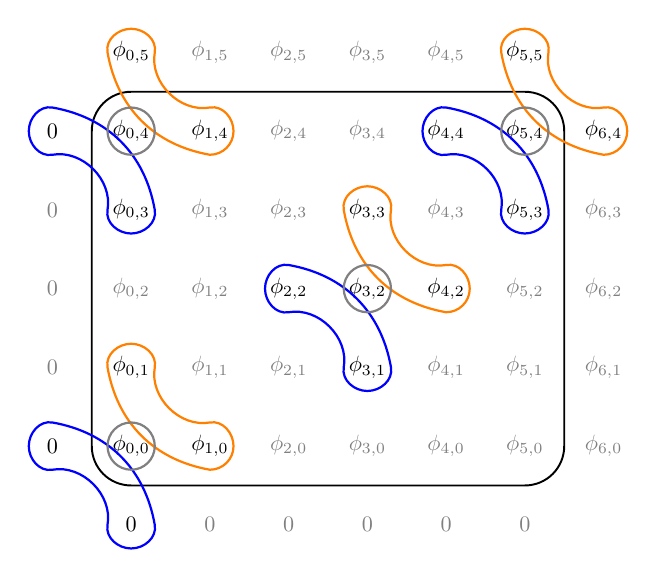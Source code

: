 \begin{tikzpicture}[%
    func/.style={scale=0.8,color=gray},
    zero/.style={scale=0.8,color=gray}]

    \node[zero, color=black] (v0m1) at (1,0) {$0$};
    \node[zero] (v1m1) at (2,0) {$0$};
    \node[zero] (v2m1) at (3,0) {$0$};
    \node[zero] (v3m1) at (4,0) {$0$};
    \node[zero] (v4m1) at (5,0) {$0$};
    \node[zero] (v5m1) at (6,0) {$0$};
    %\node[zero] (v6m1) at (7,0) {$0$};

    \node[zero, color=black] (vm10) at (0,1) {$0$};
    \node[zero] (vm11) at (0,2) {$0$};
    \node[zero] (vm12) at (0,3) {$0$};
    \node[zero] (vm13) at (0,4) {$0$};
    \node[zero, color=black] (vm14) at (0,5) {$0$};
    %\node[zero] (vm15) at (0,6) {$0$};

    \node[func, color=black] (v00) at (1,1) {$\phi_{0,0}$};
    \node[func, color=black] (v01) at (1,2) {$\phi_{0,1}$};
    \node[func] (v02) at (1,3) {$\phi_{0,2}$};
    \node[func, color=black] (v03) at (1,4) {$\phi_{0,3}$};
    \node[func, color=black] (v04) at (1,5) {$\phi_{0,4}$};
    \node[func, color=black] (v05) at (1,6) {$\phi_{0,5}$};

    \node[func, color=black] (v10) at (2,1) {$\phi_{1,0}$};
    \node[func] (v11) at (2,2) {$\phi_{1,1}$};
    \node[func] (v12) at (2,3) {$\phi_{1,2}$};
    \node[func] (v13) at (2,4) {$\phi_{1,3}$};
    \node[func, color=black] (v14) at (2,5) {$\phi_{1,4}$};
    \node[func] (v15) at (2,6) {$\phi_{1,5}$};

    \node[func] (v20) at (3,1) {$\phi_{2,0}$};
    \node[func] (v21) at (3,2) {$\phi_{2,1}$};
    \node[func, color=black] (v22) at (3,3) {$\phi_{2,2}$};
    \node[func] (v23) at (3,4) {$\phi_{2,3}$};
    \node[func] (v24) at (3,5) {$\phi_{2,4}$};
    \node[func] (v25) at (3,6) {$\phi_{2,5}$};

    \node[func] (v30) at (4,1) {$\phi_{3,0}$};
    \node[func, color=black] (v31) at (4,2) {$\phi_{3,1}$};
    \node[func, color=black] (v32) at (4,3) {$\phi_{3,2}$};
    \node[func, color=black] (v33) at (4,4) {$\phi_{3,3}$};
    \node[func] (v34) at (4,5) {$\phi_{3,4}$};
    \node[func] (v35) at (4,6) {$\phi_{3,5}$};

    \node[func] (v40) at (5,1) {$\phi_{4,0}$};
    \node[func] (v41) at (5,2) {$\phi_{4,1}$};
    \node[func, color=black] (v42) at (5,3) {$\phi_{4,2}$};
    \node[func] (v43) at (5,4) {$\phi_{4,3}$};
    \node[func, color=black] (v44) at (5,5) {$\phi_{4,4}$};
    \node[func] (v45) at (5,6) {$\phi_{4,5}$};

    \node[func] (v50) at (6,1) {$\phi_{5,0}$};
    \node[func] (v51) at (6,2) {$\phi_{5,1}$};
    \node[func] (v52) at (6,3) {$\phi_{5,2}$};
    \node[func, color=black] (v53) at (6,4) {$\phi_{5,3}$};
    \node[func, color=black] (v54) at (6,5) {$\phi_{5,4}$};
    \node[func, color=black] (v55) at (6,6) {$\phi_{5,5}$};

    \node[func] (v60) at (7,1) {$\phi_{6,0}$};
    \node[func] (v61) at (7,2) {$\phi_{6,1}$};
    \node[func] (v62) at (7,3) {$\phi_{6,2}$};
    \node[func] (v63) at (7,4) {$\phi_{6,3}$};
    \node[func, color=black] (v64) at (7,5) {$\phi_{6,4}$};
    %\node[func] (v65) at (7,6) {$\phi_{6,5}$};

    \begin{scope}
    \draw[draw=black,line width=0.7pt] ($(v00)+(0.0,-0.5)$)
        to[out=0,in=180] ($(v50)+(0.0,-0.5)$)
        to[out=0,in=270] ($(v50)+(0.5,0.0)$)
        to[out=90,in=270] ($(v54)+(0.5,0.0)$)
        to[out=90,in=0] ($(v54)+(0.0,0.5)$)
        to[out=180,in=0] ($(v04)+(0.0,0.5)$)
        to[out=180,in=90] ($(v04)+(-0.5,0.0)$)
        to[out=270,in=90] ($(v00)+(-0.5,0.0)$)
        to[out=270,in=180] ($(v00)+(0.0,-0.5)$);
    \end{scope}

    % lower left
    \begin{scope}
    \draw[draw=blue!100,line width=0.8pt] ($(vm10)+(0.0,0.3)$)
        to[out=170,in=90] ($(vm10)+(-0.3,0.0)$)
        to[out=270,in=190] ($(vm10)+(0.0,-0.3)$)
        to[out=10,in=80] ($(v0m1)+(-0.3,0.0)$)
        to[out=260,in=180] ($(v0m1)+(0.0,-0.3)$)
        to[out=0,in=280] ($(v0m1)+(0.3,0.0)$)
        to[out=100,in=350] ($(vm10)+(0.0,0.3)$);
    \end{scope}
    \begin{scope}
    \draw[draw=orange!100,line width=0.8pt] ($(v10)-(0.0,0.3)$)
        to[out=10,in=170] ($(v10)-(0.0,0.3)$)
        to[out=0,in=270] ($(v10)-(-0.3,0.0)$)
        to[out=90,in=10] ($(v10)-(0.0,-0.3)$)
        to[out=190,in=260] ($(v01)-(-0.3,0.0)$)
        to[out=80,in=0] ($(v01)-(0.0,-0.3)$)
        to[out=180,in=100] ($(v01)-(0.3,0.0)$)
        to[out=280,in=170] ($(v10)-(0.0,0.3)$);
    \end{scope}
    \begin{scope}
    \draw[draw=gray!100,line width=0.8pt] ($(v00)-(0.0,0.3)$)
        to[out=180,in=270] ($(v00)-(0.3,0.0)$)
        to[out=90,in=180] ($(v00)+(0.0,0.3)$)
        to[out=0,in=90] ($(v00)+(0.3,0.0)$)
        to[out=270,in=0] ($(v00)-(0.0,0.3)$);
    \end{scope}

    % upper left
    \begin{scope}
    \draw[draw=blue!100,line width=0.8pt] ($(vm14)+(0.0,0.3)$)
        to[out=170,in=90] ($(vm14)+(-0.3,0.0)$)
        to[out=270,in=190] ($(vm14)+(0.0,-0.3)$)
        to[out=10,in=80] ($(v03)+(-0.3,0.0)$)
        to[out=260,in=180] ($(v03)+(0.0,-0.3)$)
        to[out=0,in=280] ($(v03)+(0.3,0.0)$)
        to[out=100,in=350] ($(vm14)+(0.0,0.3)$);
    \end{scope}
    \begin{scope}
    \draw[draw=orange!100,line width=0.8pt] ($(v14)-(0.0,0.3)$)
        to[out=10,in=170] ($(v14)-(0.0,0.3)$)
        to[out=0,in=270] ($(v14)-(-0.3,0.0)$)
        to[out=90,in=10] ($(v14)-(0.0,-0.3)$)
        to[out=190,in=260] ($(v05)-(-0.3,0.0)$)
        to[out=80,in=0] ($(v05)-(0.0,-0.3)$)
        to[out=180,in=100] ($(v05)-(0.3,0.0)$)
        to[out=280,in=170] ($(v14)-(0.0,0.3)$);
    \end{scope}
    \begin{scope}
    \draw[draw=gray!100,line width=0.8pt] ($(v04)-(0.0,0.3)$)
        to[out=180,in=270] ($(v04)-(0.3,0.0)$)
        to[out=90,in=180] ($(v04)+(0.0,0.3)$)
        to[out=0,in=90] ($(v04)+(0.3,0.0)$)
        to[out=270,in=0] ($(v04)-(0.0,0.3)$);
    \end{scope}

    % upper right
    \begin{scope}
    \draw[draw=blue!100,line width=0.8pt] ($(v44)+(0.0,0.3)$)
        to[out=170,in=90] ($(v44)+(-0.3,0.0)$)
        to[out=270,in=190] ($(v44)+(0.0,-0.3)$)
        to[out=10,in=80] ($(v53)+(-0.3,0.0)$)
        to[out=260,in=180] ($(v53)+(0.0,-0.3)$)
        to[out=0,in=280] ($(v53)+(0.3,0.0)$)
        to[out=100,in=350] ($(v44)+(0.0,0.3)$);
    \end{scope}
    \begin{scope}
    \draw[draw=orange!100,line width=0.8pt] ($(v64)-(0.0,0.3)$)
        to[out=10,in=170] ($(v64)-(0.0,0.3)$)
        to[out=0,in=270] ($(v64)-(-0.3,0.0)$)
        to[out=90,in=10] ($(v64)-(0.0,-0.3)$)
        to[out=190,in=260] ($(v55)-(-0.3,0.0)$)
        to[out=80,in=0] ($(v55)-(0.0,-0.3)$)
        to[out=180,in=100] ($(v55)-(0.3,0.0)$)
        to[out=280,in=170] ($(v64)-(0.0,0.3)$);
    \end{scope}
    \begin{scope}
    \draw[draw=gray!100,line width=0.8pt] ($(v54)-(0.0,0.3)$)
        to[out=180,in=270] ($(v54)-(0.3,0.0)$)
        to[out=90,in=180] ($(v54)+(0.0,0.3)$)
        to[out=0,in=90] ($(v54)+(0.3,0.0)$)
        to[out=270,in=0] ($(v54)-(0.0,0.3)$);
    \end{scope}

    % central
    \begin{scope}
    \draw[draw=blue!100,line width=0.8pt] ($(v22)+(0.0,0.3)$)
        to[out=170,in=90] ($(v22)+(-0.3,0.0)$)
        to[out=270,in=190] ($(v22)+(0.0,-0.3)$)
        to[out=10,in=80] ($(v31)+(-0.3,0.0)$)
        to[out=260,in=180] ($(v31)+(0.0,-0.3)$)
        to[out=0,in=280] ($(v31)+(0.3,0.0)$)
        to[out=100,in=350] ($(v22)+(0.0,0.3)$);
    \end{scope}
    \begin{scope}
    \draw[draw=orange!100,line width=0.8pt] ($(v42)-(0.0,0.3)$)
        to[out=10,in=170] ($(v42)-(0.0,0.3)$)
        to[out=0,in=270] ($(v42)-(-0.3,0.0)$)
        to[out=90,in=10] ($(v42)-(0.0,-0.3)$)
        to[out=190,in=260] ($(v33)-(-0.3,0.0)$)
        to[out=80,in=0] ($(v33)-(0.0,-0.3)$)
        to[out=180,in=100] ($(v33)-(0.3,0.0)$)
        to[out=280,in=170] ($(v42)-(0.0,0.3)$);
    \end{scope}
    \begin{scope}
    \draw[draw=gray!100,line width=0.8pt] ($(v32)-(0.0,0.3)$)
        to[out=180,in=270] ($(v32)-(0.3,0.0)$)
        to[out=90,in=180] ($(v32)+(0.0,0.3)$)
        to[out=0,in=90] ($(v32)+(0.3,0.0)$)
        to[out=270,in=0] ($(v32)-(0.0,0.3)$);
    \end{scope}
\end{tikzpicture}

